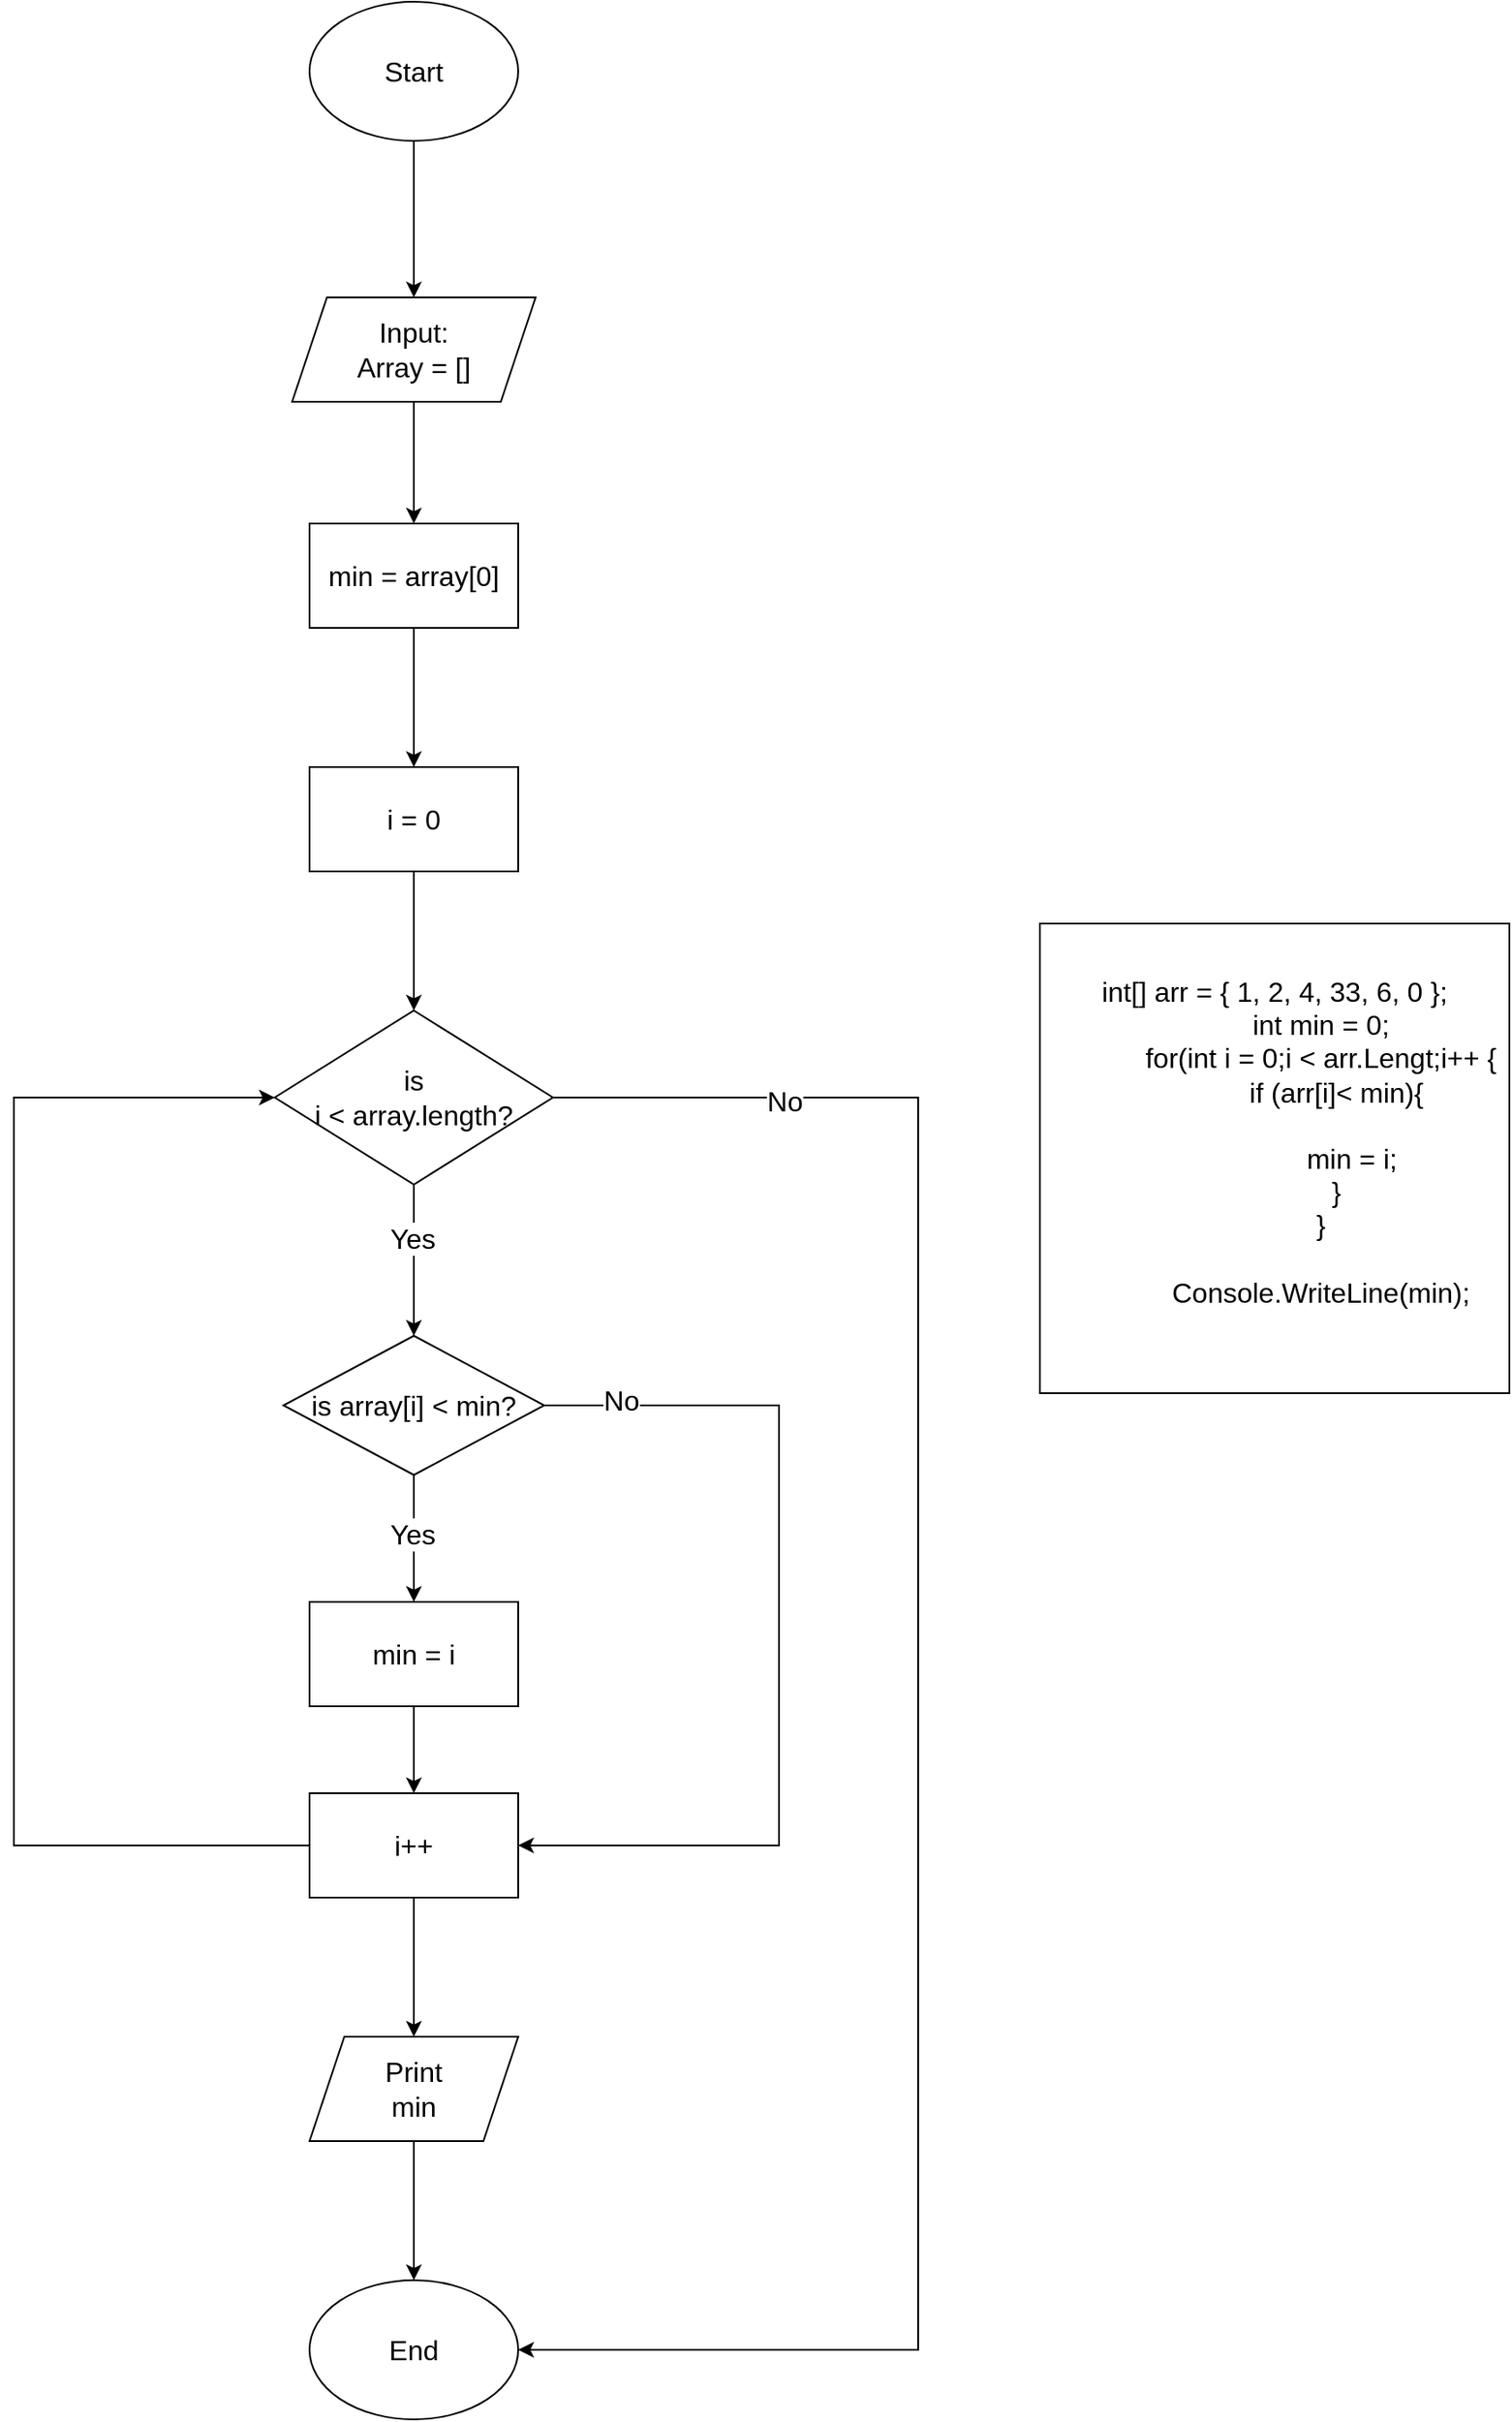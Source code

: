<mxfile version="20.7.4" type="device"><diagram id="X5pun7ECAUvOR7nWlZ04" name="Page-1"><mxGraphModel dx="1262" dy="605" grid="1" gridSize="10" guides="1" tooltips="1" connect="1" arrows="1" fold="1" page="1" pageScale="1" pageWidth="1169" pageHeight="1654" math="0" shadow="0"><root><mxCell id="0"/><mxCell id="1" parent="0"/><mxCell id="yOIyKzOtNMqvBcqwp7Zw-16" style="edgeStyle=orthogonalEdgeStyle;rounded=0;orthogonalLoop=1;jettySize=auto;html=1;exitX=0.5;exitY=1;exitDx=0;exitDy=0;fontSize=16;" parent="1" source="yOIyKzOtNMqvBcqwp7Zw-1" edge="1"><mxGeometry relative="1" as="geometry"><mxPoint x="470" y="70" as="targetPoint"/></mxGeometry></mxCell><mxCell id="yOIyKzOtNMqvBcqwp7Zw-17" style="edgeStyle=orthogonalEdgeStyle;rounded=0;orthogonalLoop=1;jettySize=auto;html=1;entryX=0.5;entryY=0;entryDx=0;entryDy=0;fontSize=16;" parent="1" source="yOIyKzOtNMqvBcqwp7Zw-1" target="yOIyKzOtNMqvBcqwp7Zw-11" edge="1"><mxGeometry relative="1" as="geometry"/></mxCell><mxCell id="yOIyKzOtNMqvBcqwp7Zw-1" value="&lt;font style=&quot;font-size: 16px;&quot;&gt;Start&lt;/font&gt;" style="ellipse;whiteSpace=wrap;html=1;" parent="1" vertex="1"><mxGeometry x="410" y="20" width="120" height="80" as="geometry"/></mxCell><mxCell id="yOIyKzOtNMqvBcqwp7Zw-7" style="edgeStyle=orthogonalEdgeStyle;rounded=0;orthogonalLoop=1;jettySize=auto;html=1;fontSize=16;" parent="1" source="yOIyKzOtNMqvBcqwp7Zw-4" target="yOIyKzOtNMqvBcqwp7Zw-6" edge="1"><mxGeometry relative="1" as="geometry"/></mxCell><mxCell id="yOIyKzOtNMqvBcqwp7Zw-4" value="&lt;font style=&quot;font-size: 16px;&quot;&gt;min = array[0]&lt;/font&gt;" style="rounded=0;whiteSpace=wrap;html=1;" parent="1" vertex="1"><mxGeometry x="410" y="320" width="120" height="60" as="geometry"/></mxCell><mxCell id="yOIyKzOtNMqvBcqwp7Zw-10" style="edgeStyle=orthogonalEdgeStyle;rounded=0;orthogonalLoop=1;jettySize=auto;html=1;entryX=0.5;entryY=0;entryDx=0;entryDy=0;fontSize=16;" parent="1" source="yOIyKzOtNMqvBcqwp7Zw-6" target="yOIyKzOtNMqvBcqwp7Zw-9" edge="1"><mxGeometry relative="1" as="geometry"/></mxCell><mxCell id="yOIyKzOtNMqvBcqwp7Zw-6" value="&lt;font style=&quot;font-size: 16px;&quot;&gt;i = 0&lt;/font&gt;" style="rounded=0;whiteSpace=wrap;html=1;fontSize=16;" parent="1" vertex="1"><mxGeometry x="410" y="460" width="120" height="60" as="geometry"/></mxCell><mxCell id="yOIyKzOtNMqvBcqwp7Zw-19" style="edgeStyle=orthogonalEdgeStyle;rounded=0;orthogonalLoop=1;jettySize=auto;html=1;fontSize=16;entryX=0.5;entryY=0;entryDx=0;entryDy=0;" parent="1" source="yOIyKzOtNMqvBcqwp7Zw-9" target="yOIyKzOtNMqvBcqwp7Zw-20" edge="1"><mxGeometry relative="1" as="geometry"><mxPoint x="470" y="750" as="targetPoint"/></mxGeometry></mxCell><mxCell id="yOIyKzOtNMqvBcqwp7Zw-21" value="Yes" style="edgeLabel;html=1;align=center;verticalAlign=middle;resizable=0;points=[];fontSize=16;" parent="yOIyKzOtNMqvBcqwp7Zw-19" vertex="1" connectable="0"><mxGeometry x="-0.287" y="-1" relative="1" as="geometry"><mxPoint as="offset"/></mxGeometry></mxCell><mxCell id="yOIyKzOtNMqvBcqwp7Zw-31" style="edgeStyle=orthogonalEdgeStyle;rounded=0;orthogonalLoop=1;jettySize=auto;html=1;entryX=1;entryY=0.5;entryDx=0;entryDy=0;fontSize=16;" parent="1" source="yOIyKzOtNMqvBcqwp7Zw-9" target="yOIyKzOtNMqvBcqwp7Zw-27" edge="1"><mxGeometry relative="1" as="geometry"><Array as="points"><mxPoint x="760" y="650"/><mxPoint x="760" y="1370"/></Array></mxGeometry></mxCell><mxCell id="yOIyKzOtNMqvBcqwp7Zw-33" value="No" style="edgeLabel;html=1;align=center;verticalAlign=middle;resizable=0;points=[];fontSize=16;" parent="yOIyKzOtNMqvBcqwp7Zw-31" vertex="1" connectable="0"><mxGeometry x="-0.771" y="-2" relative="1" as="geometry"><mxPoint as="offset"/></mxGeometry></mxCell><mxCell id="yOIyKzOtNMqvBcqwp7Zw-9" value="is&lt;br&gt;i &amp;lt; array.length?" style="rhombus;whiteSpace=wrap;html=1;fontSize=16;" parent="1" vertex="1"><mxGeometry x="390" y="600" width="160" height="100" as="geometry"/></mxCell><mxCell id="yOIyKzOtNMqvBcqwp7Zw-14" style="edgeStyle=orthogonalEdgeStyle;rounded=0;orthogonalLoop=1;jettySize=auto;html=1;entryX=0.5;entryY=0;entryDx=0;entryDy=0;fontSize=16;" parent="1" source="yOIyKzOtNMqvBcqwp7Zw-11" target="yOIyKzOtNMqvBcqwp7Zw-4" edge="1"><mxGeometry relative="1" as="geometry"/></mxCell><mxCell id="yOIyKzOtNMqvBcqwp7Zw-11" value="Input:&lt;br style=&quot;border-color: var(--border-color);&quot;&gt;Array = []" style="shape=parallelogram;perimeter=parallelogramPerimeter;whiteSpace=wrap;html=1;fixedSize=1;fontSize=16;" parent="1" vertex="1"><mxGeometry x="400" y="190" width="140" height="60" as="geometry"/></mxCell><mxCell id="yOIyKzOtNMqvBcqwp7Zw-34" style="edgeStyle=orthogonalEdgeStyle;rounded=0;orthogonalLoop=1;jettySize=auto;html=1;entryX=0.5;entryY=0;entryDx=0;entryDy=0;fontSize=16;" parent="1" source="yOIyKzOtNMqvBcqwp7Zw-20" target="yOIyKzOtNMqvBcqwp7Zw-22" edge="1"><mxGeometry relative="1" as="geometry"/></mxCell><mxCell id="yOIyKzOtNMqvBcqwp7Zw-35" value="Yes" style="edgeLabel;html=1;align=center;verticalAlign=middle;resizable=0;points=[];fontSize=16;" parent="yOIyKzOtNMqvBcqwp7Zw-34" vertex="1" connectable="0"><mxGeometry x="-0.069" y="-1" relative="1" as="geometry"><mxPoint as="offset"/></mxGeometry></mxCell><mxCell id="yOIyKzOtNMqvBcqwp7Zw-38" style="edgeStyle=orthogonalEdgeStyle;rounded=0;orthogonalLoop=1;jettySize=auto;html=1;entryX=1;entryY=0.5;entryDx=0;entryDy=0;fontSize=16;" parent="1" source="yOIyKzOtNMqvBcqwp7Zw-20" target="yOIyKzOtNMqvBcqwp7Zw-25" edge="1"><mxGeometry x="0.083" y="30" relative="1" as="geometry"><Array as="points"><mxPoint x="680" y="827"/><mxPoint x="680" y="1080"/></Array><mxPoint as="offset"/></mxGeometry></mxCell><mxCell id="yOIyKzOtNMqvBcqwp7Zw-39" value="No" style="edgeLabel;html=1;align=center;verticalAlign=middle;resizable=0;points=[];fontSize=16;" parent="yOIyKzOtNMqvBcqwp7Zw-38" vertex="1" connectable="0"><mxGeometry x="-0.836" y="3" relative="1" as="geometry"><mxPoint as="offset"/></mxGeometry></mxCell><mxCell id="yOIyKzOtNMqvBcqwp7Zw-20" value="is array[i] &amp;lt; min?" style="rhombus;whiteSpace=wrap;html=1;fontSize=16;" parent="1" vertex="1"><mxGeometry x="395" y="787" width="150" height="80" as="geometry"/></mxCell><mxCell id="yOIyKzOtNMqvBcqwp7Zw-26" style="edgeStyle=orthogonalEdgeStyle;rounded=0;orthogonalLoop=1;jettySize=auto;html=1;fontSize=16;" parent="1" source="yOIyKzOtNMqvBcqwp7Zw-22" target="yOIyKzOtNMqvBcqwp7Zw-25" edge="1"><mxGeometry relative="1" as="geometry"/></mxCell><mxCell id="yOIyKzOtNMqvBcqwp7Zw-22" value="min = i" style="rounded=0;whiteSpace=wrap;html=1;fontSize=16;" parent="1" vertex="1"><mxGeometry x="410" y="940" width="120" height="60" as="geometry"/></mxCell><mxCell id="yOIyKzOtNMqvBcqwp7Zw-29" style="edgeStyle=orthogonalEdgeStyle;rounded=0;orthogonalLoop=1;jettySize=auto;html=1;entryX=0.5;entryY=0;entryDx=0;entryDy=0;fontSize=16;" parent="1" source="yOIyKzOtNMqvBcqwp7Zw-25" target="yOIyKzOtNMqvBcqwp7Zw-28" edge="1"><mxGeometry relative="1" as="geometry"/></mxCell><mxCell id="yOIyKzOtNMqvBcqwp7Zw-40" style="edgeStyle=orthogonalEdgeStyle;rounded=0;orthogonalLoop=1;jettySize=auto;html=1;entryX=0;entryY=0.5;entryDx=0;entryDy=0;fontSize=16;" parent="1" source="yOIyKzOtNMqvBcqwp7Zw-25" target="yOIyKzOtNMqvBcqwp7Zw-9" edge="1"><mxGeometry relative="1" as="geometry"><Array as="points"><mxPoint x="240" y="1080"/><mxPoint x="240" y="650"/></Array></mxGeometry></mxCell><mxCell id="yOIyKzOtNMqvBcqwp7Zw-25" value="i++" style="rounded=0;whiteSpace=wrap;html=1;fontSize=16;" parent="1" vertex="1"><mxGeometry x="410" y="1050" width="120" height="60" as="geometry"/></mxCell><mxCell id="yOIyKzOtNMqvBcqwp7Zw-27" value="End" style="ellipse;whiteSpace=wrap;html=1;fontSize=16;" parent="1" vertex="1"><mxGeometry x="410" y="1330" width="120" height="80" as="geometry"/></mxCell><mxCell id="yOIyKzOtNMqvBcqwp7Zw-30" style="edgeStyle=orthogonalEdgeStyle;rounded=0;orthogonalLoop=1;jettySize=auto;html=1;entryX=0.5;entryY=0;entryDx=0;entryDy=0;fontSize=16;" parent="1" source="yOIyKzOtNMqvBcqwp7Zw-28" target="yOIyKzOtNMqvBcqwp7Zw-27" edge="1"><mxGeometry relative="1" as="geometry"/></mxCell><mxCell id="yOIyKzOtNMqvBcqwp7Zw-28" value="Print&lt;br&gt;min" style="shape=parallelogram;perimeter=parallelogramPerimeter;whiteSpace=wrap;html=1;fixedSize=1;fontSize=16;" parent="1" vertex="1"><mxGeometry x="410" y="1190" width="120" height="60" as="geometry"/></mxCell><mxCell id="RzV5PBLDk_rXLUlUXB0S-1" value="&lt;div style=&quot;font-size: 16px;&quot;&gt;&lt;font style=&quot;font-size: 16px;&quot;&gt;int[] arr = { 1, 2, 4, 33, 6, 0 };&lt;/font&gt;&lt;/div&gt;&lt;div style=&quot;font-size: 16px;&quot;&gt;&lt;font style=&quot;font-size: 16px;&quot;&gt;&amp;nbsp; &amp;nbsp; &amp;nbsp; &amp;nbsp; &amp;nbsp; &amp;nbsp; int min = 0;&lt;/font&gt;&lt;/div&gt;&lt;div style=&quot;font-size: 16px;&quot;&gt;&lt;font style=&quot;font-size: 16px;&quot;&gt;&amp;nbsp; &amp;nbsp; &amp;nbsp; &amp;nbsp; &amp;nbsp; &amp;nbsp; for(int i = 0;i &amp;lt; arr.Lengt;i++&lt;/font&gt;&lt;span style=&quot;background-color: initial;&quot;&gt;&amp;nbsp;{&lt;/span&gt;&lt;/div&gt;&lt;div style=&quot;font-size: 16px;&quot;&gt;&lt;font style=&quot;font-size: 16px;&quot;&gt;&amp;nbsp; &amp;nbsp; &amp;nbsp; &amp;nbsp; &amp;nbsp; &amp;nbsp; &amp;nbsp; &amp;nbsp; if (arr[i]&amp;lt; min){&lt;/font&gt;&lt;/div&gt;&lt;span style=&quot;font-size: 16px; background-color: initial;&quot;&gt;&amp;nbsp;&lt;/span&gt;&lt;span style=&quot;font-size: 16px;&quot;&gt;&lt;br&gt;&lt;/span&gt;&lt;div style=&quot;font-size: 16px;&quot;&gt;&lt;font style=&quot;font-size: 16px;&quot;&gt;&amp;nbsp; &amp;nbsp; &amp;nbsp; &amp;nbsp; &amp;nbsp; &amp;nbsp; &amp;nbsp; &amp;nbsp; &amp;nbsp; &amp;nbsp; min = i;&lt;/font&gt;&lt;/div&gt;&lt;div style=&quot;font-size: 16px;&quot;&gt;&lt;font style=&quot;font-size: 16px;&quot;&gt;&amp;nbsp; &amp;nbsp; &amp;nbsp; &amp;nbsp; &amp;nbsp; &amp;nbsp; &amp;nbsp; &amp;nbsp; }&lt;/font&gt;&lt;/div&gt;&lt;div style=&quot;font-size: 16px;&quot;&gt;&lt;font style=&quot;font-size: 16px;&quot;&gt;&amp;nbsp; &amp;nbsp; &amp;nbsp; &amp;nbsp; &amp;nbsp; &amp;nbsp; }&lt;/font&gt;&lt;/div&gt;&lt;div style=&quot;font-size: 16px;&quot;&gt;&lt;font style=&quot;font-size: 16px;&quot;&gt;&lt;br&gt;&lt;/font&gt;&lt;/div&gt;&lt;div style=&quot;font-size: 16px;&quot;&gt;&lt;font style=&quot;font-size: 16px;&quot;&gt;&amp;nbsp; &amp;nbsp; &amp;nbsp; &amp;nbsp; &amp;nbsp; &amp;nbsp; Console.WriteLine(min);&lt;/font&gt;&lt;/div&gt;&lt;div style=&quot;font-size: 16px;&quot;&gt;&lt;br&gt;&lt;/div&gt;" style="whiteSpace=wrap;html=1;aspect=fixed;" vertex="1" parent="1"><mxGeometry x="830" y="550" width="270" height="270" as="geometry"/></mxCell></root></mxGraphModel></diagram></mxfile>